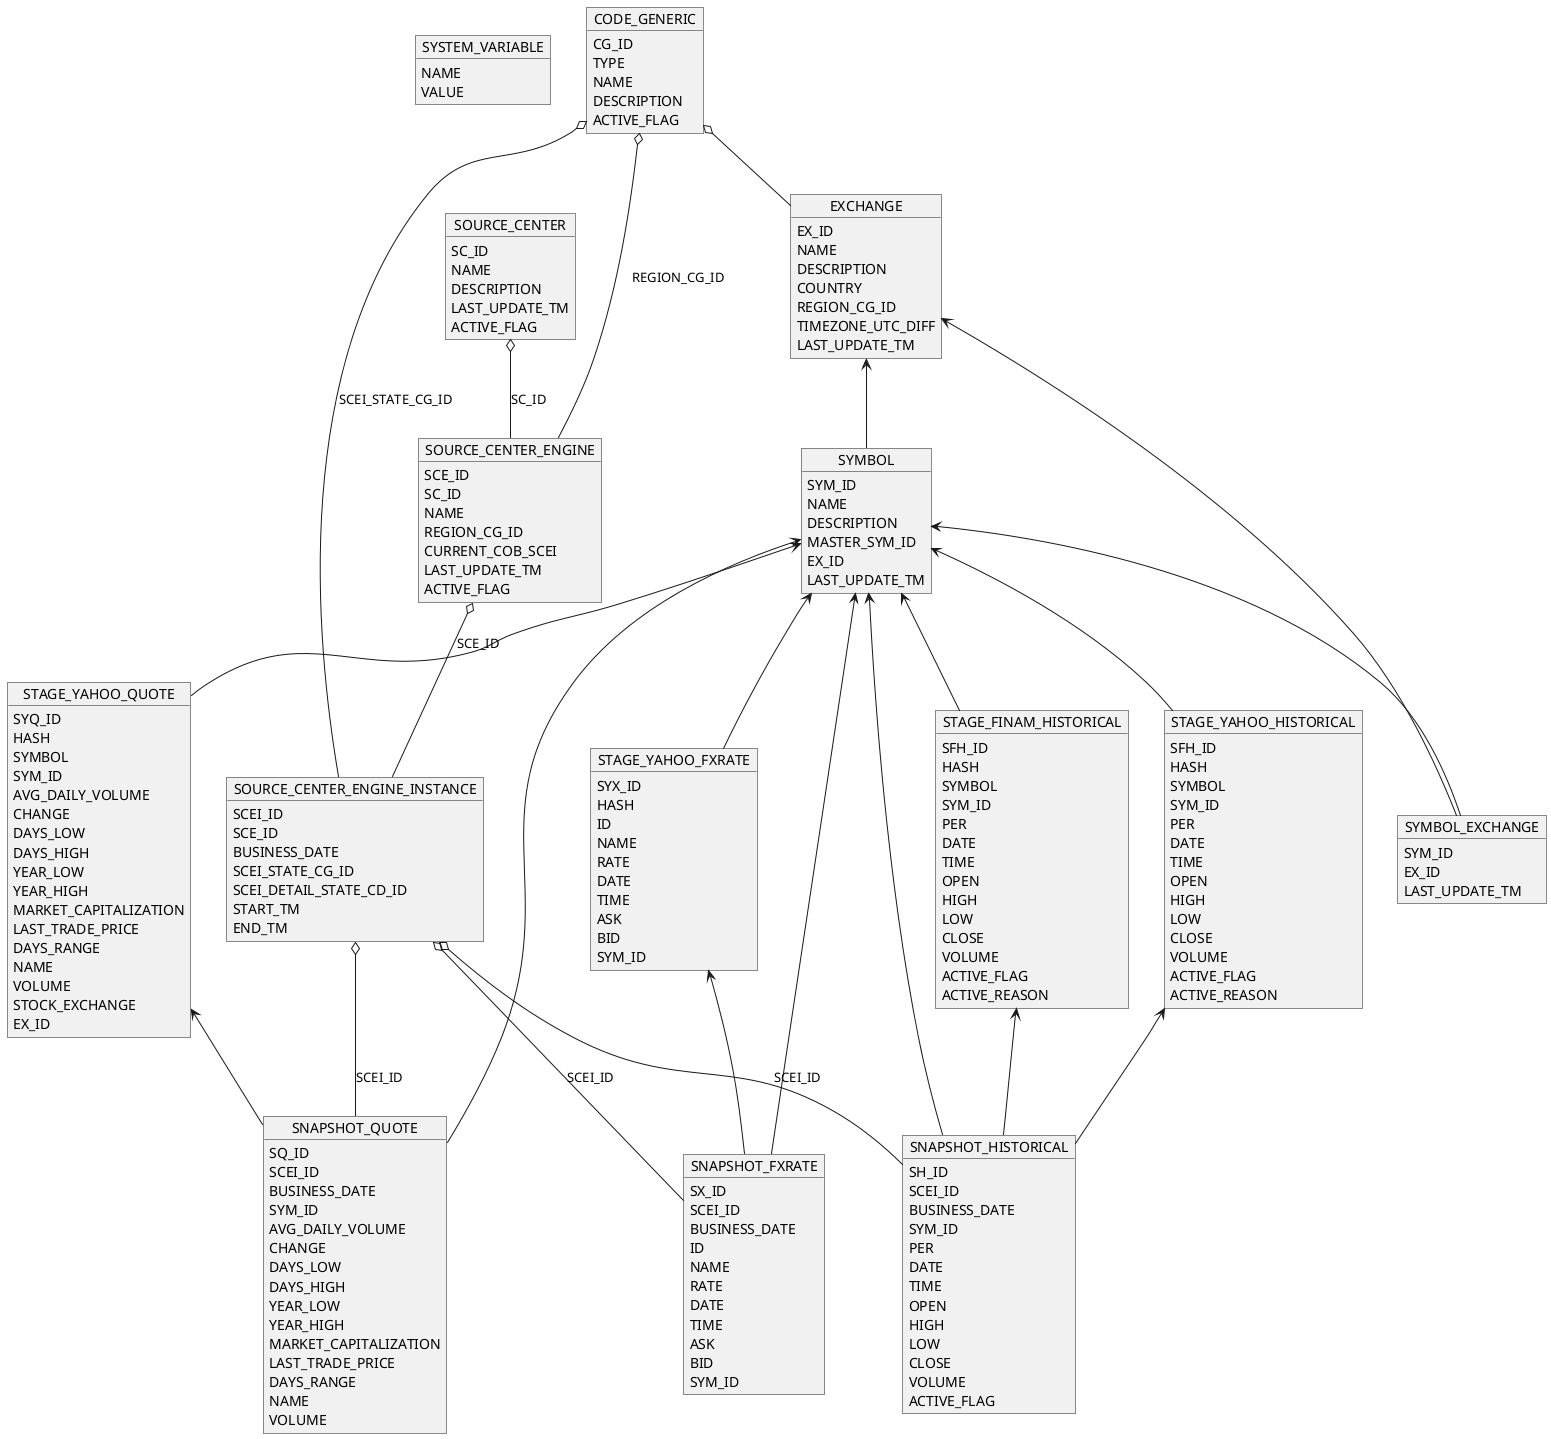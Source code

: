 @startuml

object SYSTEM_VARIABLE {
  NAME
  VALUE
}

object CODE_GENERIC {
  CG_ID
  TYPE
  NAME
  DESCRIPTION
  ACTIVE_FLAG
}

object SOURCE_CENTER {
  SC_ID
  NAME
  DESCRIPTION
  LAST_UPDATE_TM
  ACTIVE_FLAG
}

object SOURCE_CENTER_ENGINE {
  SCE_ID
  SC_ID
  NAME
  REGION_CG_ID
  CURRENT_COB_SCEI
  LAST_UPDATE_TM
  ACTIVE_FLAG
}

SOURCE_CENTER o-- SOURCE_CENTER_ENGINE: SC_ID
CODE_GENERIC o-- SOURCE_CENTER_ENGINE: REGION_CG_ID

object SOURCE_CENTER_ENGINE_INSTANCE {
  SCEI_ID
  SCE_ID
  BUSINESS_DATE
  SCEI_STATE_CG_ID
  SCEI_DETAIL_STATE_CD_ID
  START_TM
  END_TM
}

SOURCE_CENTER_ENGINE o-- SOURCE_CENTER_ENGINE_INSTANCE: SCE_ID
CODE_GENERIC o-- SOURCE_CENTER_ENGINE_INSTANCE: SCEI_STATE_CG_ID

object STAGE_FINAM_HISTORICAL {
  SFH_ID
  HASH
  SYMBOL
  SYM_ID
  PER
  DATE
  TIME
  OPEN
  HIGH
  LOW
  CLOSE
  VOLUME
  ACTIVE_FLAG
  ACTIVE_REASON
}

object STAGE_YAHOO_HISTORICAL {
  SFH_ID
  HASH
  SYMBOL
  SYM_ID
  PER
  DATE
  TIME
  OPEN
  HIGH
  LOW
  CLOSE
  VOLUME
  ACTIVE_FLAG
  ACTIVE_REASON
}

object SNAPSHOT_HISTORICAL {
  SH_ID
  SCEI_ID
  BUSINESS_DATE
  SYM_ID
  PER
  DATE
  TIME
  OPEN
  HIGH
  LOW
  CLOSE
  VOLUME
  ACTIVE_FLAG
}

SOURCE_CENTER_ENGINE_INSTANCE o-- SNAPSHOT_HISTORICAL: SCEI_ID
STAGE_FINAM_HISTORICAL <-- SNAPSHOT_HISTORICAL
STAGE_YAHOO_HISTORICAL <-- SNAPSHOT_HISTORICAL

object STAGE_YAHOO_QUOTE {
 SYQ_ID
 HASH
 SYMBOL
 SYM_ID
 AVG_DAILY_VOLUME
 CHANGE
 DAYS_LOW
 DAYS_HIGH
 YEAR_LOW
 YEAR_HIGH
 MARKET_CAPITALIZATION
 LAST_TRADE_PRICE
 DAYS_RANGE
 NAME
 VOLUME
 STOCK_EXCHANGE
 EX_ID
}

object STAGE_YAHOO_FXRATE {
 SYX_ID
 HASH
 ID
 NAME
 RATE
 DATE
 TIME
 ASK
 BID
 SYM_ID
}

object SNAPSHOT_QUOTE {
 SQ_ID
 SCEI_ID
 BUSINESS_DATE
 SYM_ID
 AVG_DAILY_VOLUME
 CHANGE
 DAYS_LOW
 DAYS_HIGH
 YEAR_LOW
 YEAR_HIGH
 MARKET_CAPITALIZATION
 LAST_TRADE_PRICE
 DAYS_RANGE
 NAME
 VOLUME
}

object SNAPSHOT_FXRATE {
 SX_ID
 SCEI_ID
 BUSINESS_DATE
 ID
 NAME
 RATE
 DATE
 TIME
 ASK
 BID
 SYM_ID
}

STAGE_YAHOO_QUOTE <-- SNAPSHOT_QUOTE
STAGE_YAHOO_FXRATE <-- SNAPSHOT_FXRATE

SOURCE_CENTER_ENGINE_INSTANCE o-- SNAPSHOT_QUOTE: SCEI_ID
SOURCE_CENTER_ENGINE_INSTANCE o-- SNAPSHOT_FXRATE: SCEI_ID

object SYMBOL {
 SYM_ID
 NAME
 DESCRIPTION
 MASTER_SYM_ID
 EX_ID
 LAST_UPDATE_TM
}

object EXCHANGE {
 EX_ID
 NAME
 DESCRIPTION
 COUNTRY
 REGION_CG_ID
 TIMEZONE_UTC_DIFF
 LAST_UPDATE_TM
}

object SYMBOL_EXCHANGE {
 SYM_ID
 EX_ID
 LAST_UPDATE_TM
}

SYMBOL <-- SYMBOL_EXCHANGE
EXCHANGE <-- SYMBOL_EXCHANGE
EXCHANGE <-- SYMBOL

SYMBOL <-- SNAPSHOT_QUOTE
SYMBOL <-- STAGE_YAHOO_QUOTE
SYMBOL <-- STAGE_FINAM_HISTORICAL
SYMBOL <-- STAGE_YAHOO_HISTORICAL
SYMBOL <-- SNAPSHOT_HISTORICAL
SYMBOL <-- STAGE_YAHOO_FXRATE
SYMBOL <-- SNAPSHOT_FXRATE

CODE_GENERIC o-- EXCHANGE

@enduml